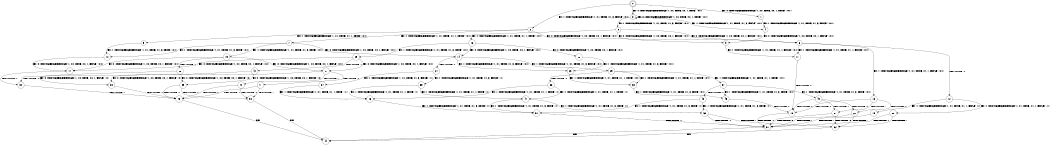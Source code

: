 digraph BCG {
size = "7, 10.5";
center = TRUE;
node [shape = circle];
0 [peripheries = 2];
0 -> 1 [label = "EX !0 !ATOMIC_EXCH_BRANCH (1, +0, TRUE, +0, 1, TRUE) !:0:1:"];
0 -> 2 [label = "EX !1 !ATOMIC_EXCH_BRANCH (1, +1, TRUE, +1, 3, FALSE) !:0:1:"];
0 -> 3 [label = "EX !0 !ATOMIC_EXCH_BRANCH (1, +0, TRUE, +0, 1, TRUE) !:0:1:"];
1 -> 4 [label = "EX !1 !ATOMIC_EXCH_BRANCH (1, +1, TRUE, +1, 3, FALSE) !:0:1:"];
2 -> 5 [label = "EX !1 !ATOMIC_EXCH_BRANCH (1, +1, TRUE, +1, 1, TRUE) !:0:1:"];
2 -> 6 [label = "EX !0 !ATOMIC_EXCH_BRANCH (1, +0, TRUE, +0, 1, FALSE) !:0:1:"];
2 -> 7 [label = "EX !1 !ATOMIC_EXCH_BRANCH (1, +1, TRUE, +1, 1, TRUE) !:0:1:"];
3 -> 4 [label = "EX !1 !ATOMIC_EXCH_BRANCH (1, +1, TRUE, +1, 3, FALSE) !:0:1:"];
3 -> 8 [label = "EX !1 !ATOMIC_EXCH_BRANCH (1, +1, TRUE, +1, 3, FALSE) !:0:1:"];
3 -> 3 [label = "EX !0 !ATOMIC_EXCH_BRANCH (1, +0, TRUE, +0, 1, TRUE) !:0:1:"];
4 -> 9 [label = "EX !0 !ATOMIC_EXCH_BRANCH (1, +0, TRUE, +0, 1, FALSE) !:0:1:"];
5 -> 10 [label = "EX !1 !ATOMIC_EXCH_BRANCH (1, +1, TRUE, +1, 3, TRUE) !:0:1:"];
6 -> 11 [label = "EX !1 !ATOMIC_EXCH_BRANCH (1, +1, TRUE, +1, 1, FALSE) !:0:1:"];
6 -> 12 [label = "TERMINATE !0"];
6 -> 13 [label = "EX !1 !ATOMIC_EXCH_BRANCH (1, +1, TRUE, +1, 1, FALSE) !:0:1:"];
7 -> 10 [label = "EX !1 !ATOMIC_EXCH_BRANCH (1, +1, TRUE, +1, 3, TRUE) !:0:1:"];
7 -> 14 [label = "EX !0 !ATOMIC_EXCH_BRANCH (1, +0, TRUE, +0, 1, FALSE) !:0:1:"];
7 -> 15 [label = "EX !1 !ATOMIC_EXCH_BRANCH (1, +1, TRUE, +1, 3, TRUE) !:0:1:"];
8 -> 9 [label = "EX !0 !ATOMIC_EXCH_BRANCH (1, +0, TRUE, +0, 1, FALSE) !:0:1:"];
8 -> 16 [label = "EX !1 !ATOMIC_EXCH_BRANCH (1, +1, TRUE, +1, 1, TRUE) !:0:1:"];
8 -> 6 [label = "EX !0 !ATOMIC_EXCH_BRANCH (1, +0, TRUE, +0, 1, FALSE) !:0:1:"];
9 -> 11 [label = "EX !1 !ATOMIC_EXCH_BRANCH (1, +1, TRUE, +1, 1, FALSE) !:0:1:"];
10 -> 17 [label = "EX !0 !ATOMIC_EXCH_BRANCH (1, +0, TRUE, +0, 1, FALSE) !:0:1:"];
11 -> 18 [label = "TERMINATE !0"];
12 -> 19 [label = "EX !1 !ATOMIC_EXCH_BRANCH (1, +1, TRUE, +1, 1, FALSE) !:1:"];
12 -> 20 [label = "EX !1 !ATOMIC_EXCH_BRANCH (1, +1, TRUE, +1, 1, FALSE) !:1:"];
13 -> 18 [label = "TERMINATE !0"];
13 -> 21 [label = "TERMINATE !1"];
13 -> 22 [label = "TERMINATE !0"];
14 -> 23 [label = "EX !1 !ATOMIC_EXCH_BRANCH (1, +1, TRUE, +1, 3, FALSE) !:0:1:"];
14 -> 24 [label = "TERMINATE !0"];
14 -> 25 [label = "EX !1 !ATOMIC_EXCH_BRANCH (1, +1, TRUE, +1, 3, FALSE) !:0:1:"];
15 -> 17 [label = "EX !0 !ATOMIC_EXCH_BRANCH (1, +0, TRUE, +0, 1, FALSE) !:0:1:"];
15 -> 26 [label = "TERMINATE !1"];
15 -> 27 [label = "EX !0 !ATOMIC_EXCH_BRANCH (1, +0, TRUE, +0, 1, FALSE) !:0:1:"];
16 -> 28 [label = "EX !0 !ATOMIC_EXCH_BRANCH (1, +0, TRUE, +0, 1, FALSE) !:0:1:"];
16 -> 29 [label = "EX !1 !ATOMIC_EXCH_BRANCH (1, +1, TRUE, +1, 3, TRUE) !:0:1:"];
16 -> 14 [label = "EX !0 !ATOMIC_EXCH_BRANCH (1, +0, TRUE, +0, 1, FALSE) !:0:1:"];
17 -> 30 [label = "TERMINATE !0"];
18 -> 31 [label = "TERMINATE !1"];
19 -> 31 [label = "TERMINATE !1"];
20 -> 31 [label = "TERMINATE !1"];
20 -> 32 [label = "TERMINATE !1"];
21 -> 31 [label = "TERMINATE !0"];
21 -> 32 [label = "TERMINATE !0"];
22 -> 31 [label = "TERMINATE !1"];
22 -> 32 [label = "TERMINATE !1"];
23 -> 33 [label = "EX !1 !ATOMIC_EXCH_BRANCH (1, +1, TRUE, +1, 1, TRUE) !:0:1:"];
24 -> 34 [label = "EX !1 !ATOMIC_EXCH_BRANCH (1, +1, TRUE, +1, 3, FALSE) !:1:"];
24 -> 35 [label = "EX !1 !ATOMIC_EXCH_BRANCH (1, +1, TRUE, +1, 3, FALSE) !:1:"];
25 -> 33 [label = "EX !1 !ATOMIC_EXCH_BRANCH (1, +1, TRUE, +1, 1, TRUE) !:0:1:"];
25 -> 36 [label = "TERMINATE !0"];
25 -> 37 [label = "EX !1 !ATOMIC_EXCH_BRANCH (1, +1, TRUE, +1, 1, TRUE) !:0:1:"];
26 -> 38 [label = "EX !0 !ATOMIC_EXCH_BRANCH (1, +0, TRUE, +0, 1, FALSE) !:0:"];
26 -> 39 [label = "EX !0 !ATOMIC_EXCH_BRANCH (1, +0, TRUE, +0, 1, FALSE) !:0:"];
27 -> 30 [label = "TERMINATE !0"];
27 -> 40 [label = "TERMINATE !1"];
27 -> 41 [label = "TERMINATE !0"];
28 -> 23 [label = "EX !1 !ATOMIC_EXCH_BRANCH (1, +1, TRUE, +1, 3, FALSE) !:0:1:"];
29 -> 17 [label = "EX !0 !ATOMIC_EXCH_BRANCH (1, +0, TRUE, +0, 1, FALSE) !:0:1:"];
29 -> 42 [label = "TERMINATE !1"];
29 -> 27 [label = "EX !0 !ATOMIC_EXCH_BRANCH (1, +0, TRUE, +0, 1, FALSE) !:0:1:"];
30 -> 43 [label = "TERMINATE !1"];
31 -> 44 [label = "exit"];
32 -> 44 [label = "exit"];
33 -> 45 [label = "EX !1 !ATOMIC_EXCH_BRANCH (1, +1, TRUE, +1, 3, TRUE) !:0:1:"];
34 -> 46 [label = "EX !1 !ATOMIC_EXCH_BRANCH (1, +1, TRUE, +1, 1, TRUE) !:1:"];
35 -> 46 [label = "EX !1 !ATOMIC_EXCH_BRANCH (1, +1, TRUE, +1, 1, TRUE) !:1:"];
35 -> 47 [label = "EX !1 !ATOMIC_EXCH_BRANCH (1, +1, TRUE, +1, 1, TRUE) !:1:"];
36 -> 46 [label = "EX !1 !ATOMIC_EXCH_BRANCH (1, +1, TRUE, +1, 1, TRUE) !:1:"];
36 -> 47 [label = "EX !1 !ATOMIC_EXCH_BRANCH (1, +1, TRUE, +1, 1, TRUE) !:1:"];
37 -> 45 [label = "EX !1 !ATOMIC_EXCH_BRANCH (1, +1, TRUE, +1, 3, TRUE) !:0:1:"];
37 -> 48 [label = "TERMINATE !0"];
37 -> 49 [label = "EX !1 !ATOMIC_EXCH_BRANCH (1, +1, TRUE, +1, 3, TRUE) !:0:1:"];
38 -> 43 [label = "TERMINATE !0"];
39 -> 43 [label = "TERMINATE !0"];
39 -> 50 [label = "TERMINATE !0"];
40 -> 43 [label = "TERMINATE !0"];
40 -> 50 [label = "TERMINATE !0"];
41 -> 43 [label = "TERMINATE !1"];
41 -> 50 [label = "TERMINATE !1"];
42 -> 38 [label = "EX !0 !ATOMIC_EXCH_BRANCH (1, +0, TRUE, +0, 1, FALSE) !:0:"];
42 -> 39 [label = "EX !0 !ATOMIC_EXCH_BRANCH (1, +0, TRUE, +0, 1, FALSE) !:0:"];
43 -> 44 [label = "exit"];
45 -> 18 [label = "TERMINATE !0"];
46 -> 51 [label = "EX !1 !ATOMIC_EXCH_BRANCH (1, +1, TRUE, +1, 3, TRUE) !:1:"];
47 -> 51 [label = "EX !1 !ATOMIC_EXCH_BRANCH (1, +1, TRUE, +1, 3, TRUE) !:1:"];
47 -> 52 [label = "EX !1 !ATOMIC_EXCH_BRANCH (1, +1, TRUE, +1, 3, TRUE) !:1:"];
48 -> 51 [label = "EX !1 !ATOMIC_EXCH_BRANCH (1, +1, TRUE, +1, 3, TRUE) !:1:"];
48 -> 52 [label = "EX !1 !ATOMIC_EXCH_BRANCH (1, +1, TRUE, +1, 3, TRUE) !:1:"];
49 -> 18 [label = "TERMINATE !0"];
49 -> 21 [label = "TERMINATE !1"];
49 -> 22 [label = "TERMINATE !0"];
50 -> 44 [label = "exit"];
51 -> 31 [label = "TERMINATE !1"];
52 -> 31 [label = "TERMINATE !1"];
52 -> 32 [label = "TERMINATE !1"];
}
